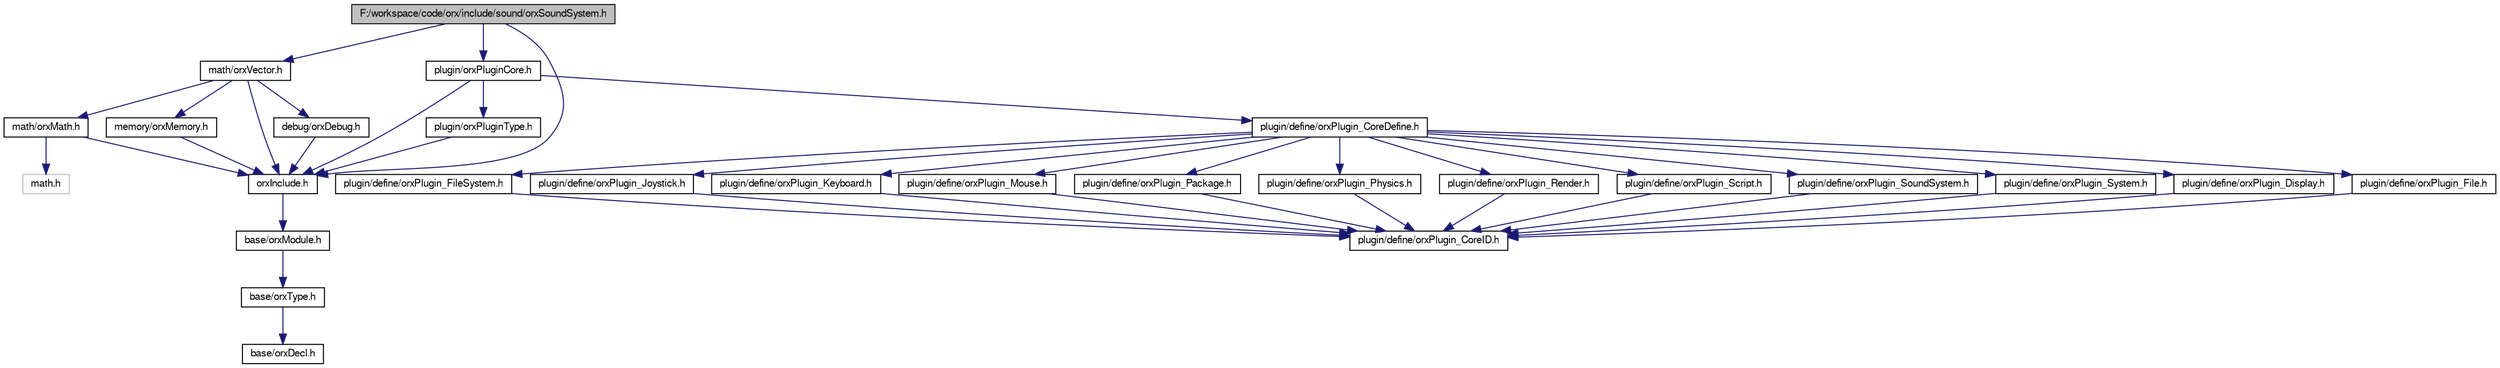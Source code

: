 digraph G
{
  bgcolor="transparent";
  edge [fontname="FreeSans",fontsize=10,labelfontname="FreeSans",labelfontsize=10];
  node [fontname="FreeSans",fontsize=10,shape=record];
  Node1 [label="F:/workspace/code/orx/include/sound/orxSoundSystem.h",height=0.2,width=0.4,color="black", fillcolor="grey75", style="filled" fontcolor="black"];
  Node1 -> Node2 [color="midnightblue",fontsize=10,style="solid",fontname="FreeSans"];
  Node2 [label="orxInclude.h",height=0.2,width=0.4,color="black",URL="$orx_include_8h.html"];
  Node2 -> Node3 [color="midnightblue",fontsize=10,style="solid",fontname="FreeSans"];
  Node3 [label="base/orxModule.h",height=0.2,width=0.4,color="black",URL="$orx_module_8h.html"];
  Node3 -> Node4 [color="midnightblue",fontsize=10,style="solid",fontname="FreeSans"];
  Node4 [label="base/orxType.h",height=0.2,width=0.4,color="black",URL="$orx_type_8h.html"];
  Node4 -> Node5 [color="midnightblue",fontsize=10,style="solid",fontname="FreeSans"];
  Node5 [label="base/orxDecl.h",height=0.2,width=0.4,color="black",URL="$orx_decl_8h.html"];
  Node1 -> Node6 [color="midnightblue",fontsize=10,style="solid",fontname="FreeSans"];
  Node6 [label="math/orxVector.h",height=0.2,width=0.4,color="black",URL="$orx_vector_8h.html"];
  Node6 -> Node2 [color="midnightblue",fontsize=10,style="solid",fontname="FreeSans"];
  Node6 -> Node7 [color="midnightblue",fontsize=10,style="solid",fontname="FreeSans"];
  Node7 [label="debug/orxDebug.h",height=0.2,width=0.4,color="black",URL="$orx_debug_8h.html"];
  Node7 -> Node2 [color="midnightblue",fontsize=10,style="solid",fontname="FreeSans"];
  Node6 -> Node8 [color="midnightblue",fontsize=10,style="solid",fontname="FreeSans"];
  Node8 [label="memory/orxMemory.h",height=0.2,width=0.4,color="black",URL="$orx_memory_8h.html"];
  Node8 -> Node2 [color="midnightblue",fontsize=10,style="solid",fontname="FreeSans"];
  Node6 -> Node9 [color="midnightblue",fontsize=10,style="solid",fontname="FreeSans"];
  Node9 [label="math/orxMath.h",height=0.2,width=0.4,color="black",URL="$orx_math_8h.html"];
  Node9 -> Node2 [color="midnightblue",fontsize=10,style="solid",fontname="FreeSans"];
  Node9 -> Node10 [color="midnightblue",fontsize=10,style="solid",fontname="FreeSans"];
  Node10 [label="math.h",height=0.2,width=0.4,color="grey75"];
  Node1 -> Node11 [color="midnightblue",fontsize=10,style="solid",fontname="FreeSans"];
  Node11 [label="plugin/orxPluginCore.h",height=0.2,width=0.4,color="black",URL="$orx_plugin_core_8h.html"];
  Node11 -> Node2 [color="midnightblue",fontsize=10,style="solid",fontname="FreeSans"];
  Node11 -> Node12 [color="midnightblue",fontsize=10,style="solid",fontname="FreeSans"];
  Node12 [label="plugin/orxPluginType.h",height=0.2,width=0.4,color="black",URL="$orx_plugin_type_8h.html"];
  Node12 -> Node2 [color="midnightblue",fontsize=10,style="solid",fontname="FreeSans"];
  Node11 -> Node13 [color="midnightblue",fontsize=10,style="solid",fontname="FreeSans"];
  Node13 [label="plugin/define/orxPlugin_CoreDefine.h",height=0.2,width=0.4,color="black",URL="$orx_plugin___core_define_8h.html"];
  Node13 -> Node14 [color="midnightblue",fontsize=10,style="solid",fontname="FreeSans"];
  Node14 [label="plugin/define/orxPlugin_Display.h",height=0.2,width=0.4,color="black",URL="$orx_plugin___display_8h.html"];
  Node14 -> Node15 [color="midnightblue",fontsize=10,style="solid",fontname="FreeSans"];
  Node15 [label="plugin/define/orxPlugin_CoreID.h",height=0.2,width=0.4,color="black",URL="$orx_plugin___core_i_d_8h.html"];
  Node13 -> Node16 [color="midnightblue",fontsize=10,style="solid",fontname="FreeSans"];
  Node16 [label="plugin/define/orxPlugin_File.h",height=0.2,width=0.4,color="black",URL="$orx_plugin___file_8h.html"];
  Node16 -> Node15 [color="midnightblue",fontsize=10,style="solid",fontname="FreeSans"];
  Node13 -> Node17 [color="midnightblue",fontsize=10,style="solid",fontname="FreeSans"];
  Node17 [label="plugin/define/orxPlugin_FileSystem.h",height=0.2,width=0.4,color="black",URL="$orx_plugin___file_system_8h.html"];
  Node17 -> Node15 [color="midnightblue",fontsize=10,style="solid",fontname="FreeSans"];
  Node13 -> Node18 [color="midnightblue",fontsize=10,style="solid",fontname="FreeSans"];
  Node18 [label="plugin/define/orxPlugin_Joystick.h",height=0.2,width=0.4,color="black",URL="$orx_plugin___joystick_8h.html"];
  Node18 -> Node15 [color="midnightblue",fontsize=10,style="solid",fontname="FreeSans"];
  Node13 -> Node19 [color="midnightblue",fontsize=10,style="solid",fontname="FreeSans"];
  Node19 [label="plugin/define/orxPlugin_Keyboard.h",height=0.2,width=0.4,color="black",URL="$orx_plugin___keyboard_8h.html"];
  Node19 -> Node15 [color="midnightblue",fontsize=10,style="solid",fontname="FreeSans"];
  Node13 -> Node20 [color="midnightblue",fontsize=10,style="solid",fontname="FreeSans"];
  Node20 [label="plugin/define/orxPlugin_Mouse.h",height=0.2,width=0.4,color="black",URL="$orx_plugin___mouse_8h.html"];
  Node20 -> Node15 [color="midnightblue",fontsize=10,style="solid",fontname="FreeSans"];
  Node13 -> Node21 [color="midnightblue",fontsize=10,style="solid",fontname="FreeSans"];
  Node21 [label="plugin/define/orxPlugin_Package.h",height=0.2,width=0.4,color="black",URL="$orx_plugin___package_8h.html"];
  Node21 -> Node15 [color="midnightblue",fontsize=10,style="solid",fontname="FreeSans"];
  Node13 -> Node22 [color="midnightblue",fontsize=10,style="solid",fontname="FreeSans"];
  Node22 [label="plugin/define/orxPlugin_Physics.h",height=0.2,width=0.4,color="black",URL="$orx_plugin___physics_8h.html"];
  Node22 -> Node15 [color="midnightblue",fontsize=10,style="solid",fontname="FreeSans"];
  Node13 -> Node23 [color="midnightblue",fontsize=10,style="solid",fontname="FreeSans"];
  Node23 [label="plugin/define/orxPlugin_Render.h",height=0.2,width=0.4,color="black",URL="$orx_plugin___render_8h.html"];
  Node23 -> Node15 [color="midnightblue",fontsize=10,style="solid",fontname="FreeSans"];
  Node13 -> Node24 [color="midnightblue",fontsize=10,style="solid",fontname="FreeSans"];
  Node24 [label="plugin/define/orxPlugin_Script.h",height=0.2,width=0.4,color="black",URL="$orx_plugin___script_8h.html"];
  Node24 -> Node15 [color="midnightblue",fontsize=10,style="solid",fontname="FreeSans"];
  Node13 -> Node25 [color="midnightblue",fontsize=10,style="solid",fontname="FreeSans"];
  Node25 [label="plugin/define/orxPlugin_SoundSystem.h",height=0.2,width=0.4,color="black",URL="$orx_plugin___sound_system_8h.html"];
  Node25 -> Node15 [color="midnightblue",fontsize=10,style="solid",fontname="FreeSans"];
  Node13 -> Node26 [color="midnightblue",fontsize=10,style="solid",fontname="FreeSans"];
  Node26 [label="plugin/define/orxPlugin_System.h",height=0.2,width=0.4,color="black",URL="$orx_plugin___system_8h.html"];
  Node26 -> Node15 [color="midnightblue",fontsize=10,style="solid",fontname="FreeSans"];
}
